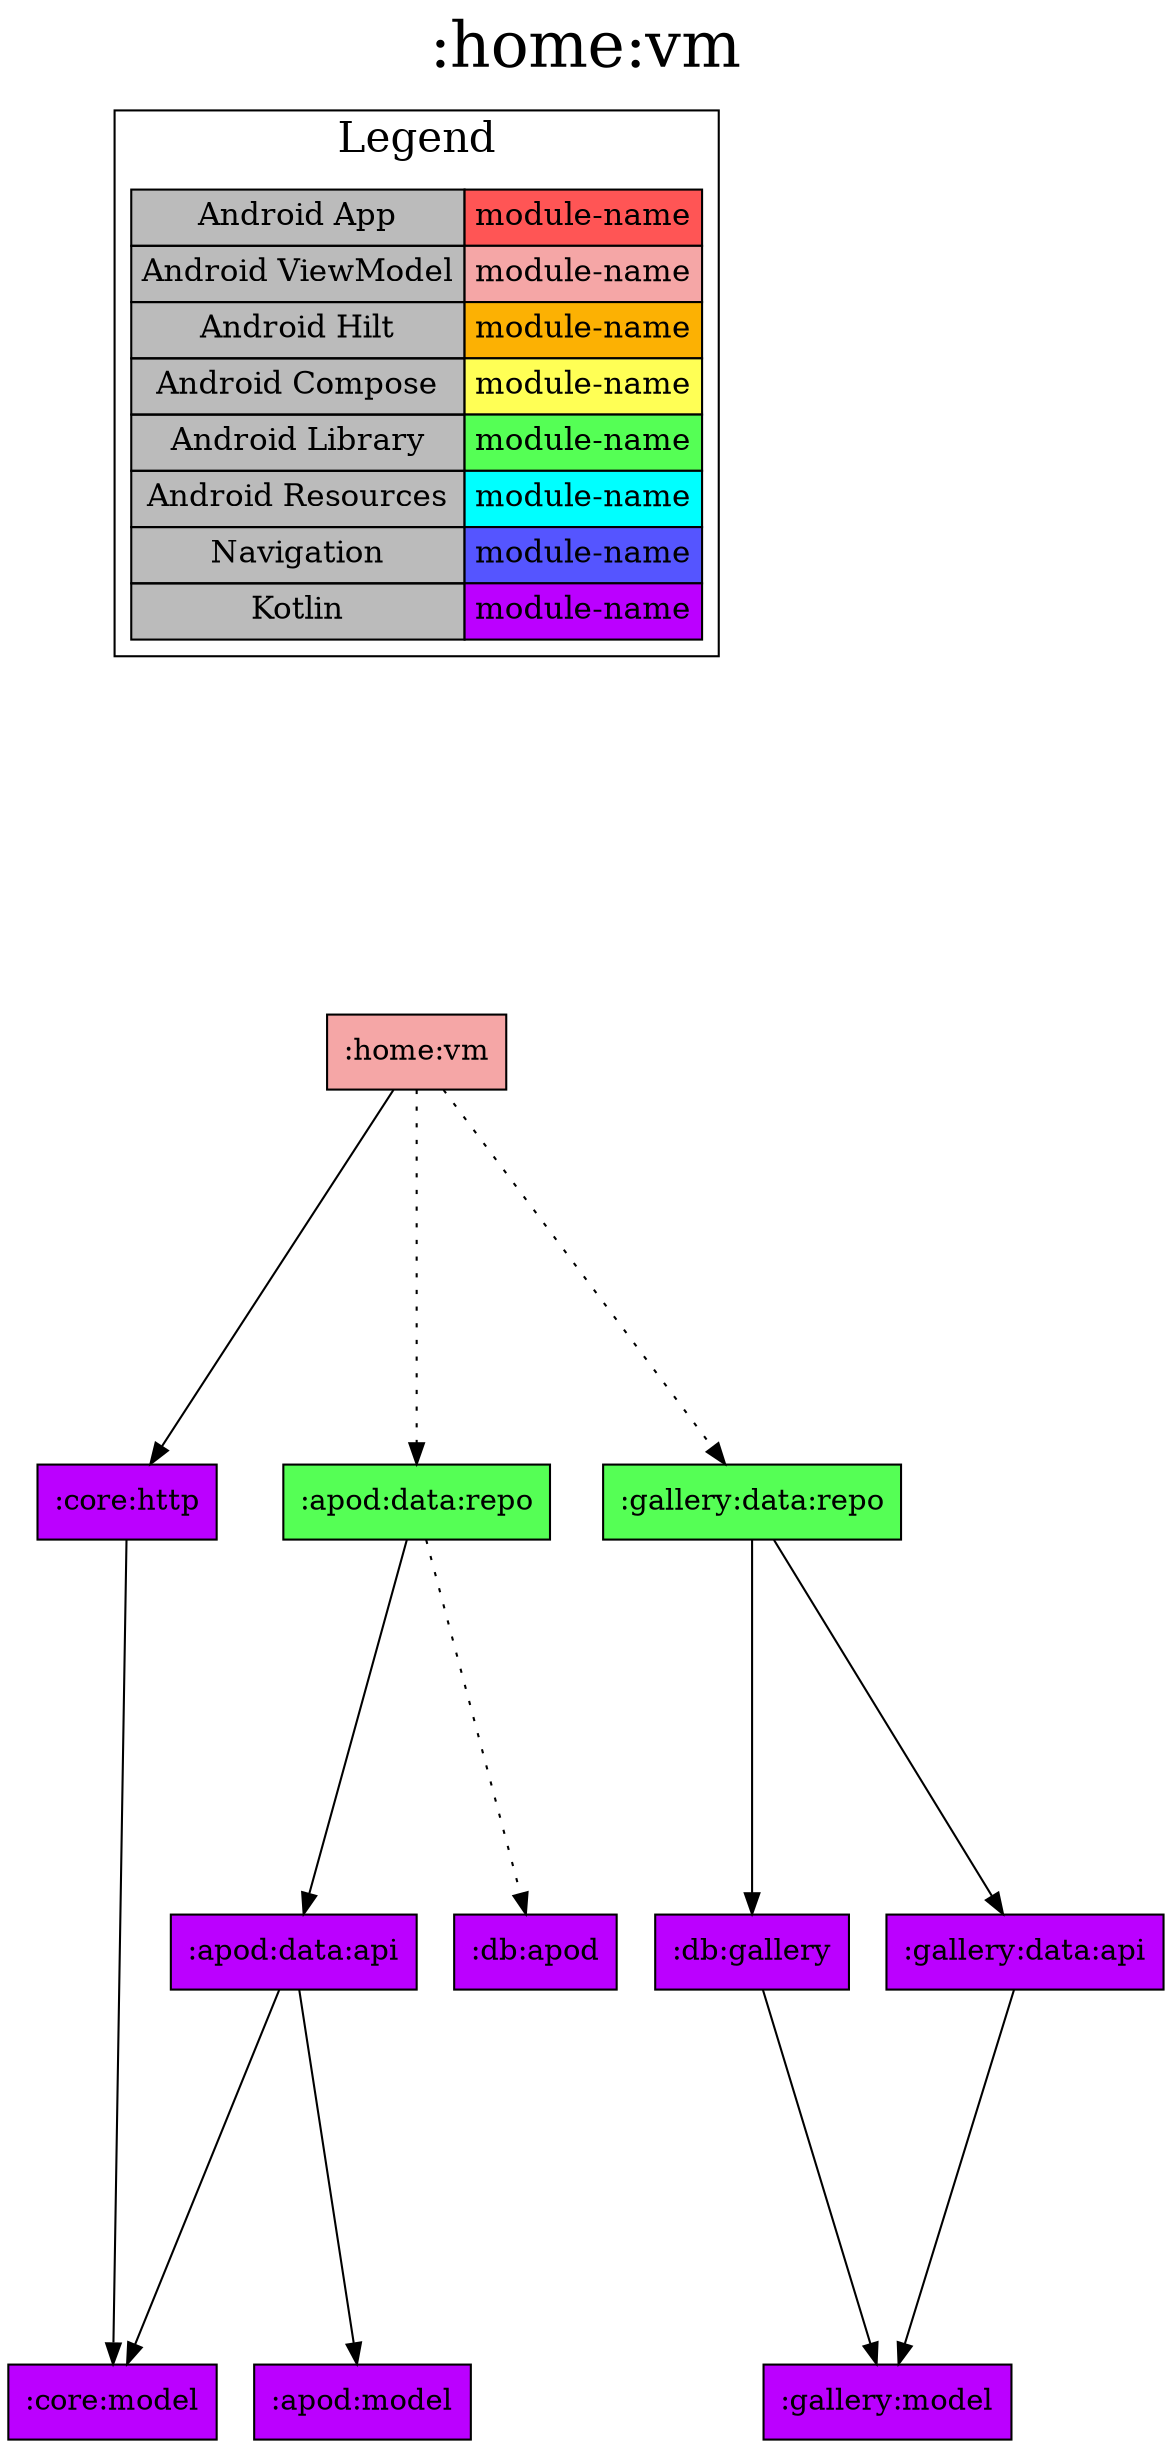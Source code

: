 digraph {
edge ["dir"="forward"]
graph ["dpi"="100","label"=":home:vm","labelloc"="t","fontsize"="30","ranksep"="2.5","rankdir"="TB"]
node ["style"="filled"]
":home:vm" ["fillcolor"="#F5A6A6","shape"="box"]
":core:http" ["fillcolor"="#BB00FF","shape"="box"]
":core:model" ["fillcolor"="#BB00FF","shape"="box"]
":apod:data:repo" ["fillcolor"="#55FF55","shape"="box"]
":apod:data:api" ["fillcolor"="#BB00FF","shape"="box"]
":apod:model" ["fillcolor"="#BB00FF","shape"="box"]
":db:apod" ["fillcolor"="#BB00FF","shape"="box"]
":gallery:data:repo" ["fillcolor"="#55FF55","shape"="box"]
":db:gallery" ["fillcolor"="#BB00FF","shape"="box"]
":gallery:model" ["fillcolor"="#BB00FF","shape"="box"]
":gallery:data:api" ["fillcolor"="#BB00FF","shape"="box"]
{
edge ["dir"="none"]
graph ["rank"="same"]
}
":home:vm" -> ":core:http"
":home:vm" -> ":apod:data:repo" ["style"="dotted"]
":home:vm" -> ":gallery:data:repo" ["style"="dotted"]
":core:http" -> ":core:model"
":apod:data:repo" -> ":apod:data:api"
":apod:data:repo" -> ":db:apod" ["style"="dotted"]
":apod:data:api" -> ":apod:model"
":apod:data:api" -> ":core:model"
":gallery:data:repo" -> ":db:gallery"
":gallery:data:repo" -> ":gallery:data:api"
":db:gallery" -> ":gallery:model"
":gallery:data:api" -> ":gallery:model"
subgraph "cluster_legend" {
edge ["dir"="none"]
graph ["label"="Legend","fontsize"="20"]
"Legend" ["style"="filled","fillcolor"="#bbbbbb","shape"="none","margin"="0","fontsize"="15","label"=<
<TABLE BORDER="0" CELLBORDER="1" CELLSPACING="0" CELLPADDING="4">
<TR><TD>Android App</TD><TD BGCOLOR="#FF5555">module-name</TD></TR>
<TR><TD>Android ViewModel</TD><TD BGCOLOR="#F5A6A6">module-name</TD></TR>
<TR><TD>Android Hilt</TD><TD BGCOLOR="#FCB103">module-name</TD></TR>
<TR><TD>Android Compose</TD><TD BGCOLOR="#FFFF55">module-name</TD></TR>
<TR><TD>Android Library</TD><TD BGCOLOR="#55FF55">module-name</TD></TR>
<TR><TD>Android Resources</TD><TD BGCOLOR="#00FFFF">module-name</TD></TR>
<TR><TD>Navigation</TD><TD BGCOLOR="#5555FF">module-name</TD></TR>
<TR><TD>Kotlin</TD><TD BGCOLOR="#BB00FF">module-name</TD></TR>
</TABLE>
>]
} -> ":home:vm" ["style"="invis"]
}